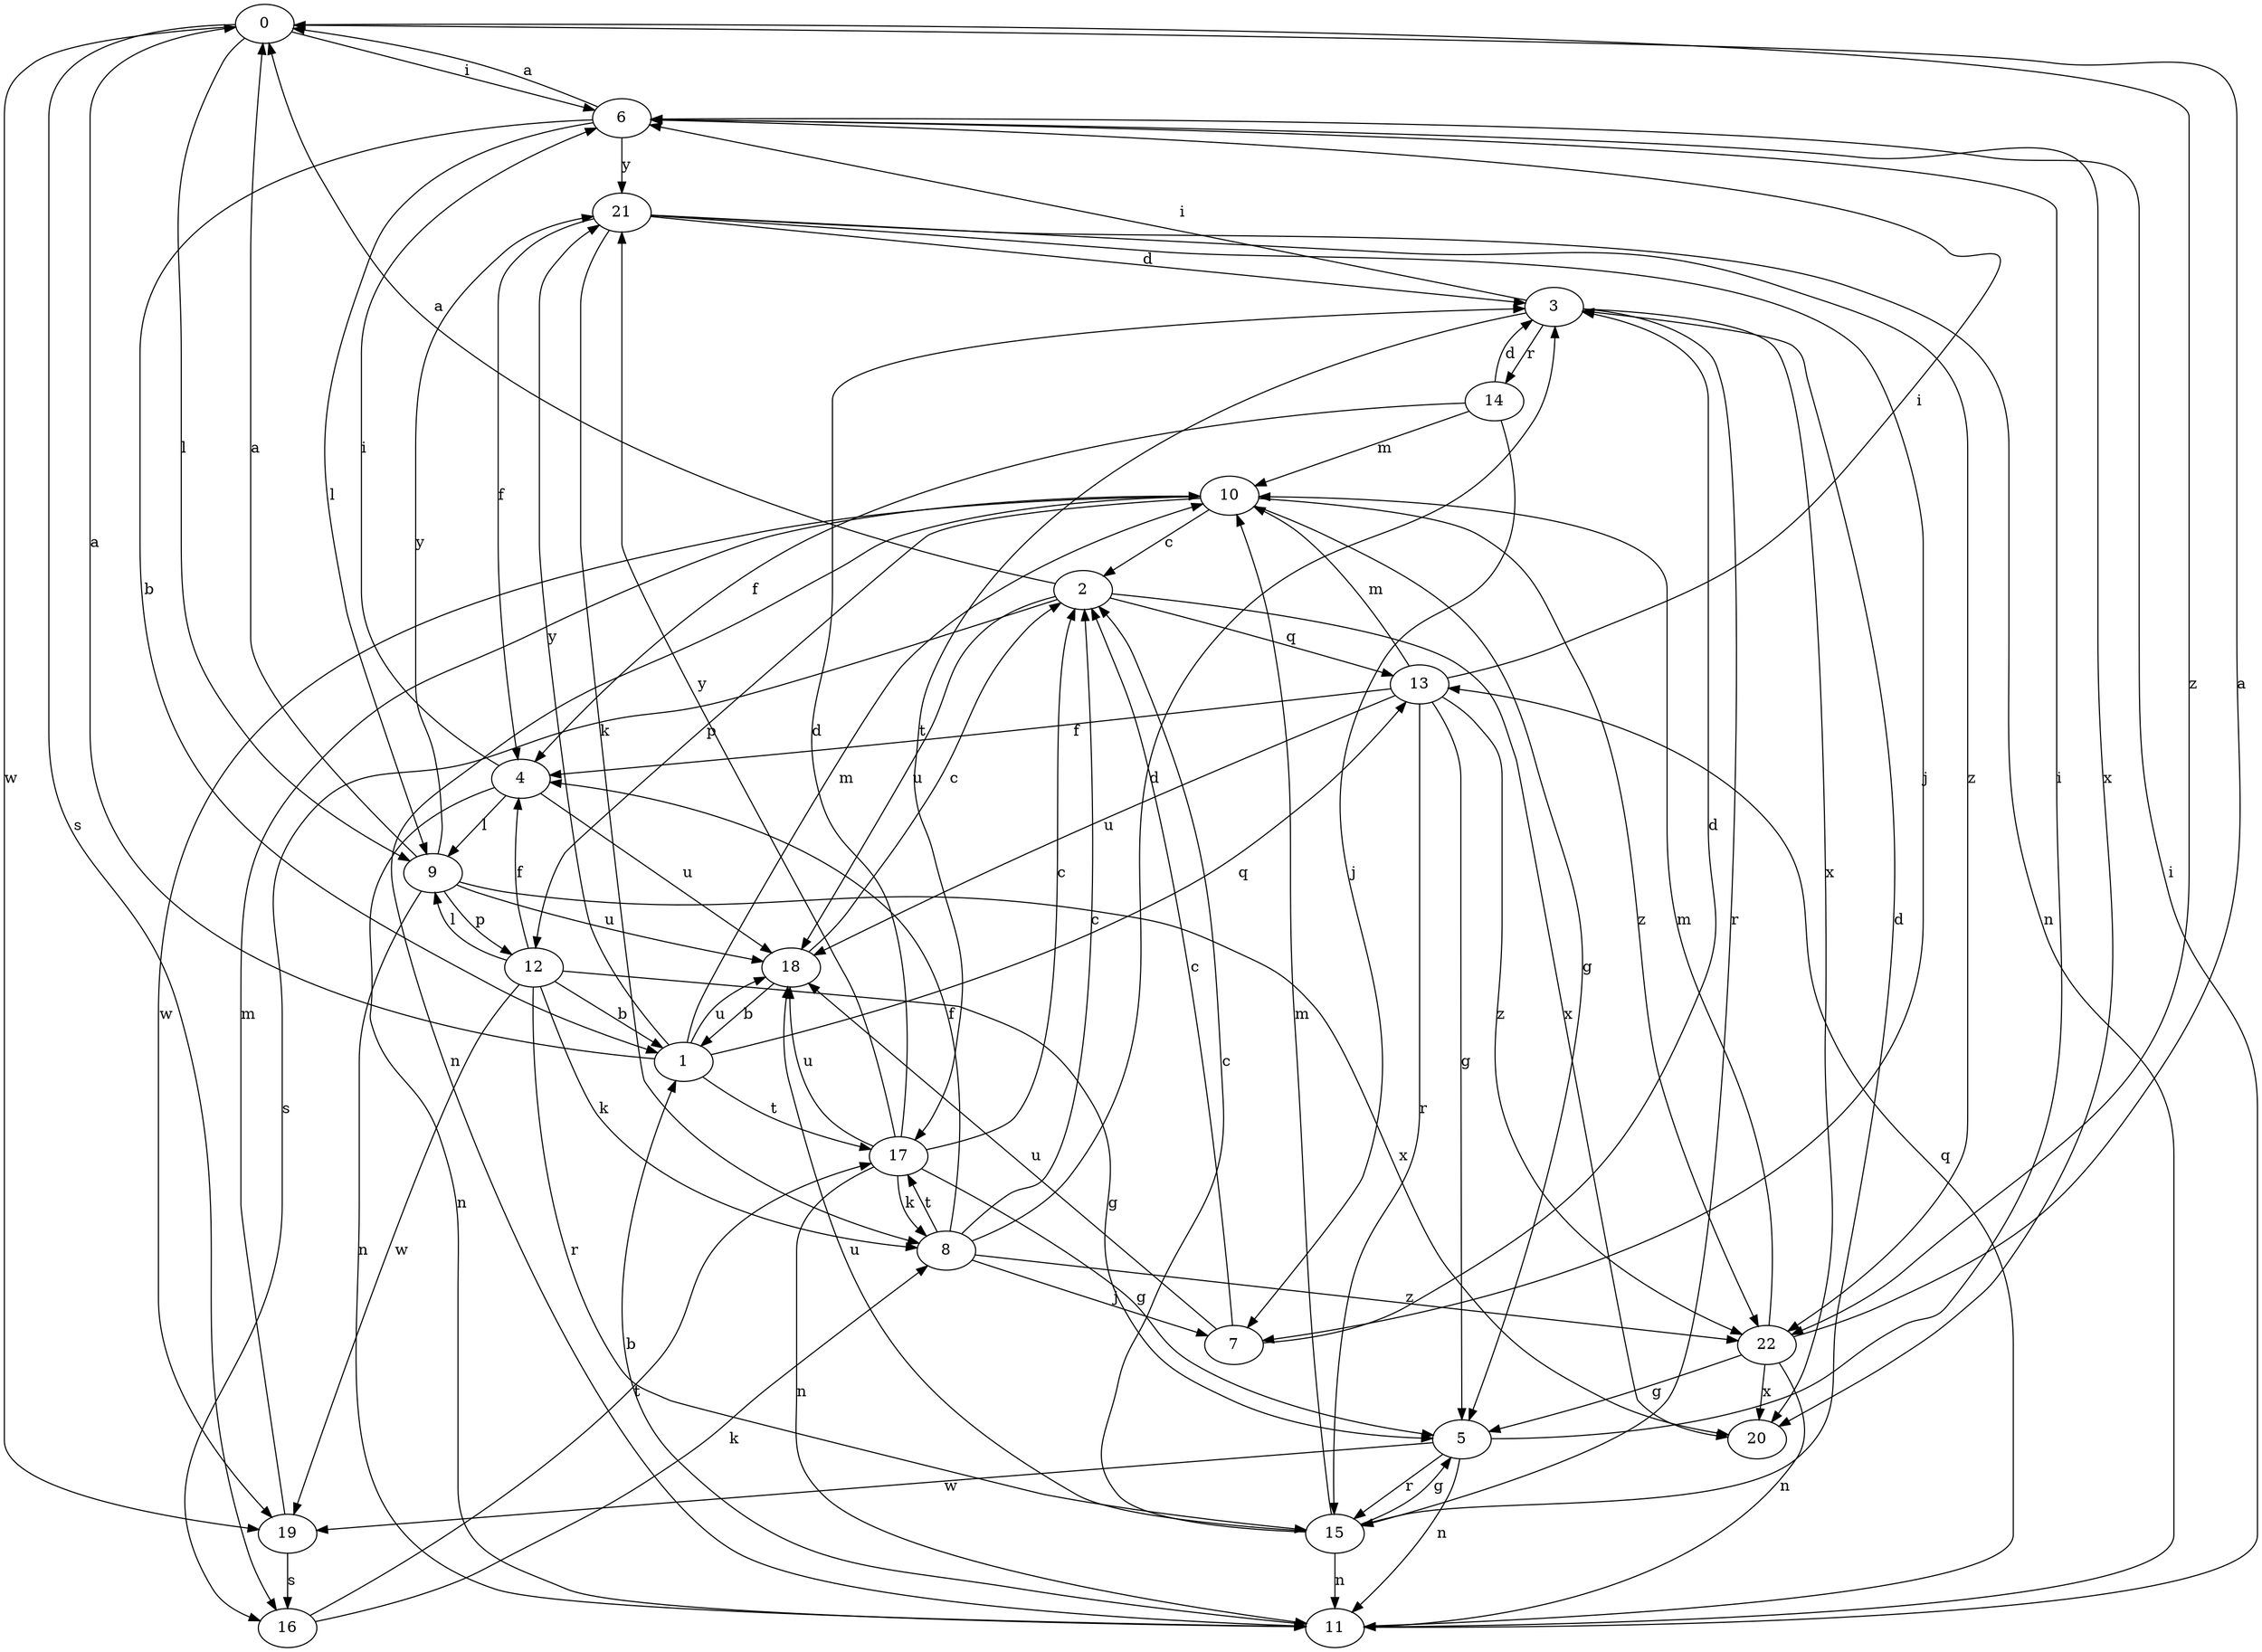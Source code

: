 strict digraph  {
0;
1;
2;
3;
4;
5;
6;
7;
8;
9;
10;
11;
12;
13;
14;
15;
16;
17;
18;
19;
20;
21;
22;
0 -> 6  [label=i];
0 -> 9  [label=l];
0 -> 16  [label=s];
0 -> 19  [label=w];
0 -> 22  [label=z];
1 -> 0  [label=a];
1 -> 10  [label=m];
1 -> 13  [label=q];
1 -> 17  [label=t];
1 -> 18  [label=u];
1 -> 21  [label=y];
2 -> 0  [label=a];
2 -> 13  [label=q];
2 -> 16  [label=s];
2 -> 18  [label=u];
2 -> 20  [label=x];
3 -> 6  [label=i];
3 -> 14  [label=r];
3 -> 15  [label=r];
3 -> 17  [label=t];
3 -> 20  [label=x];
4 -> 6  [label=i];
4 -> 9  [label=l];
4 -> 11  [label=n];
4 -> 18  [label=u];
5 -> 6  [label=i];
5 -> 11  [label=n];
5 -> 15  [label=r];
5 -> 19  [label=w];
6 -> 0  [label=a];
6 -> 1  [label=b];
6 -> 9  [label=l];
6 -> 20  [label=x];
6 -> 21  [label=y];
7 -> 2  [label=c];
7 -> 3  [label=d];
7 -> 18  [label=u];
8 -> 2  [label=c];
8 -> 3  [label=d];
8 -> 4  [label=f];
8 -> 7  [label=j];
8 -> 17  [label=t];
8 -> 22  [label=z];
9 -> 0  [label=a];
9 -> 11  [label=n];
9 -> 12  [label=p];
9 -> 18  [label=u];
9 -> 20  [label=x];
9 -> 21  [label=y];
10 -> 2  [label=c];
10 -> 5  [label=g];
10 -> 11  [label=n];
10 -> 12  [label=p];
10 -> 19  [label=w];
10 -> 22  [label=z];
11 -> 1  [label=b];
11 -> 6  [label=i];
11 -> 13  [label=q];
12 -> 1  [label=b];
12 -> 4  [label=f];
12 -> 5  [label=g];
12 -> 8  [label=k];
12 -> 9  [label=l];
12 -> 15  [label=r];
12 -> 19  [label=w];
13 -> 4  [label=f];
13 -> 5  [label=g];
13 -> 6  [label=i];
13 -> 10  [label=m];
13 -> 15  [label=r];
13 -> 18  [label=u];
13 -> 22  [label=z];
14 -> 3  [label=d];
14 -> 4  [label=f];
14 -> 7  [label=j];
14 -> 10  [label=m];
15 -> 2  [label=c];
15 -> 3  [label=d];
15 -> 5  [label=g];
15 -> 10  [label=m];
15 -> 11  [label=n];
15 -> 18  [label=u];
16 -> 8  [label=k];
16 -> 17  [label=t];
17 -> 2  [label=c];
17 -> 3  [label=d];
17 -> 5  [label=g];
17 -> 8  [label=k];
17 -> 11  [label=n];
17 -> 18  [label=u];
17 -> 21  [label=y];
18 -> 1  [label=b];
18 -> 2  [label=c];
19 -> 10  [label=m];
19 -> 16  [label=s];
21 -> 3  [label=d];
21 -> 4  [label=f];
21 -> 7  [label=j];
21 -> 8  [label=k];
21 -> 11  [label=n];
21 -> 22  [label=z];
22 -> 0  [label=a];
22 -> 5  [label=g];
22 -> 10  [label=m];
22 -> 11  [label=n];
22 -> 20  [label=x];
}
